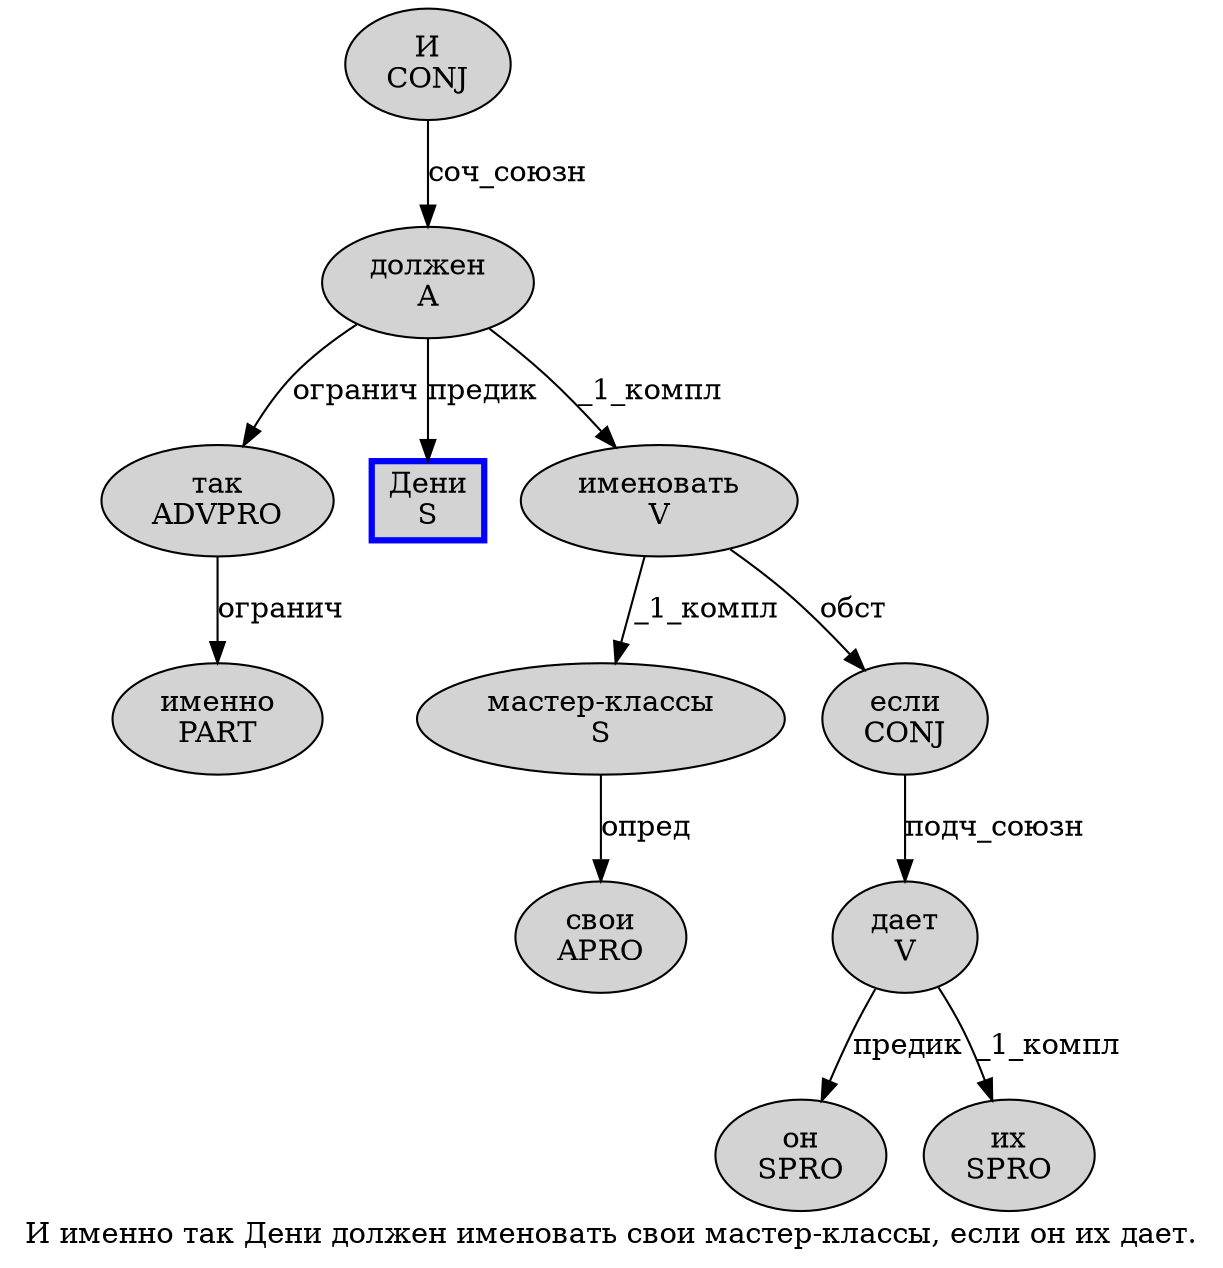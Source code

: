 digraph SENTENCE_2609 {
	graph [label="И именно так Дени должен именовать свои мастер-классы, если он их дает."]
	node [style=filled]
		0 [label="И
CONJ" color="" fillcolor=lightgray penwidth=1 shape=ellipse]
		1 [label="именно
PART" color="" fillcolor=lightgray penwidth=1 shape=ellipse]
		2 [label="так
ADVPRO" color="" fillcolor=lightgray penwidth=1 shape=ellipse]
		3 [label="Дени
S" color=blue fillcolor=lightgray penwidth=3 shape=box]
		4 [label="должен
A" color="" fillcolor=lightgray penwidth=1 shape=ellipse]
		5 [label="именовать
V" color="" fillcolor=lightgray penwidth=1 shape=ellipse]
		6 [label="свои
APRO" color="" fillcolor=lightgray penwidth=1 shape=ellipse]
		7 [label="мастер-классы
S" color="" fillcolor=lightgray penwidth=1 shape=ellipse]
		9 [label="если
CONJ" color="" fillcolor=lightgray penwidth=1 shape=ellipse]
		10 [label="он
SPRO" color="" fillcolor=lightgray penwidth=1 shape=ellipse]
		11 [label="их
SPRO" color="" fillcolor=lightgray penwidth=1 shape=ellipse]
		12 [label="дает
V" color="" fillcolor=lightgray penwidth=1 shape=ellipse]
			9 -> 12 [label="подч_союзн"]
			2 -> 1 [label="огранич"]
			4 -> 2 [label="огранич"]
			4 -> 3 [label="предик"]
			4 -> 5 [label="_1_компл"]
			7 -> 6 [label="опред"]
			5 -> 7 [label="_1_компл"]
			5 -> 9 [label="обст"]
			12 -> 10 [label="предик"]
			12 -> 11 [label="_1_компл"]
			0 -> 4 [label="соч_союзн"]
}